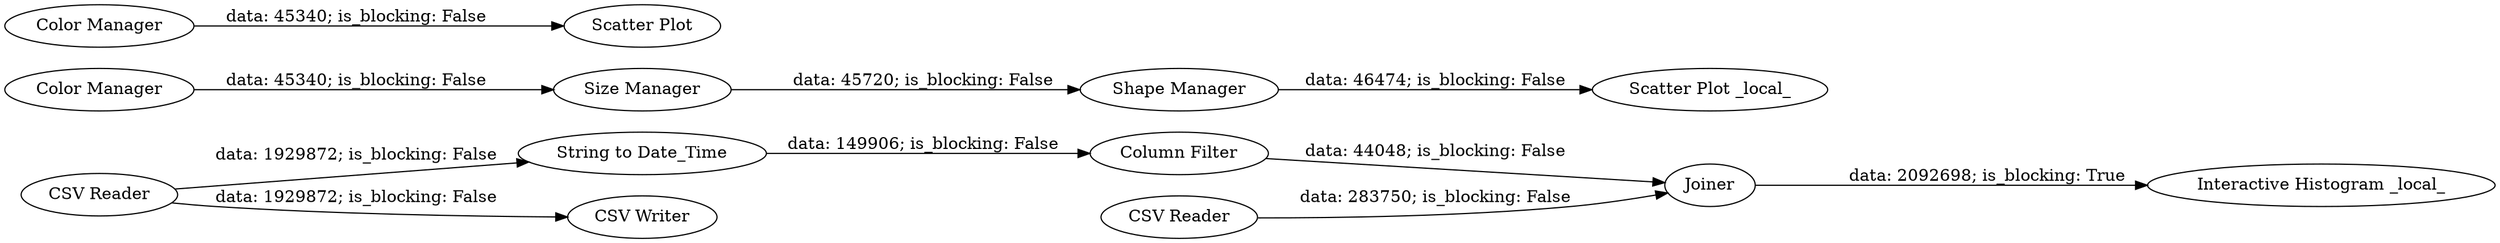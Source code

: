 digraph {
	"2395750861986050555_18" [label="CSV Reader"]
	"-2002345482269098125_11" [label="Size Manager"]
	"-2002345482269098125_14" [label="Color Manager"]
	"2395750861986050555_3" [label="String to Date_Time"]
	"2395750861986050555_4" [label="Column Filter"]
	"-2002345482269098125_7" [label="Interactive Histogram _local_"]
	"2395750861986050555_19" [label="CSV Reader"]
	"2395750861986050555_17" [label="CSV Writer"]
	"-2002345482269098125_9" [label="Color Manager"]
	"-2002345482269098125_13" [label="Scatter Plot _local_"]
	"-2002345482269098125_15" [label="Shape Manager"]
	"-2002345482269098125_10" [label="Scatter Plot"]
	"2395750861986050555_6" [label=Joiner]
	"-2002345482269098125_15" -> "-2002345482269098125_13" [label="data: 46474; is_blocking: False"]
	"-2002345482269098125_11" -> "-2002345482269098125_15" [label="data: 45720; is_blocking: False"]
	"-2002345482269098125_9" -> "-2002345482269098125_10" [label="data: 45340; is_blocking: False"]
	"2395750861986050555_19" -> "2395750861986050555_6" [label="data: 283750; is_blocking: False"]
	"2395750861986050555_18" -> "2395750861986050555_3" [label="data: 1929872; is_blocking: False"]
	"2395750861986050555_18" -> "2395750861986050555_17" [label="data: 1929872; is_blocking: False"]
	"2395750861986050555_4" -> "2395750861986050555_6" [label="data: 44048; is_blocking: False"]
	"-2002345482269098125_14" -> "-2002345482269098125_11" [label="data: 45340; is_blocking: False"]
	"2395750861986050555_3" -> "2395750861986050555_4" [label="data: 149906; is_blocking: False"]
	"2395750861986050555_6" -> "-2002345482269098125_7" [label="data: 2092698; is_blocking: True"]
	rankdir=LR
}
